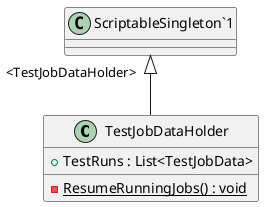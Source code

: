 @startuml
class TestJobDataHolder {
    + TestRuns : List<TestJobData>
    - {static} ResumeRunningJobs() : void
}
"ScriptableSingleton`1" "<TestJobDataHolder>" <|-- TestJobDataHolder
@enduml
